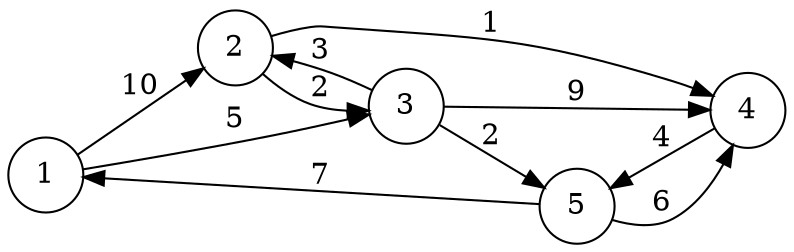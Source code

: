 digraph G {
    rankdir=LR;
    node[shape=circle];
    1 -> 2 [label = "10"];
    1 -> 3 [label = "5" ];
    2 -> 3 [label = "2"];
    3 -> 2 [label = "3"];
    2 -> 4 [label = "1"];
    3 -> 4 [label = "9"];
    5 -> 1 [label = "7"];
    3 -> 5 [label = "2"];
    5 -> 4 [label = "6"];
    4 -> 5 [label = "4"];
}
